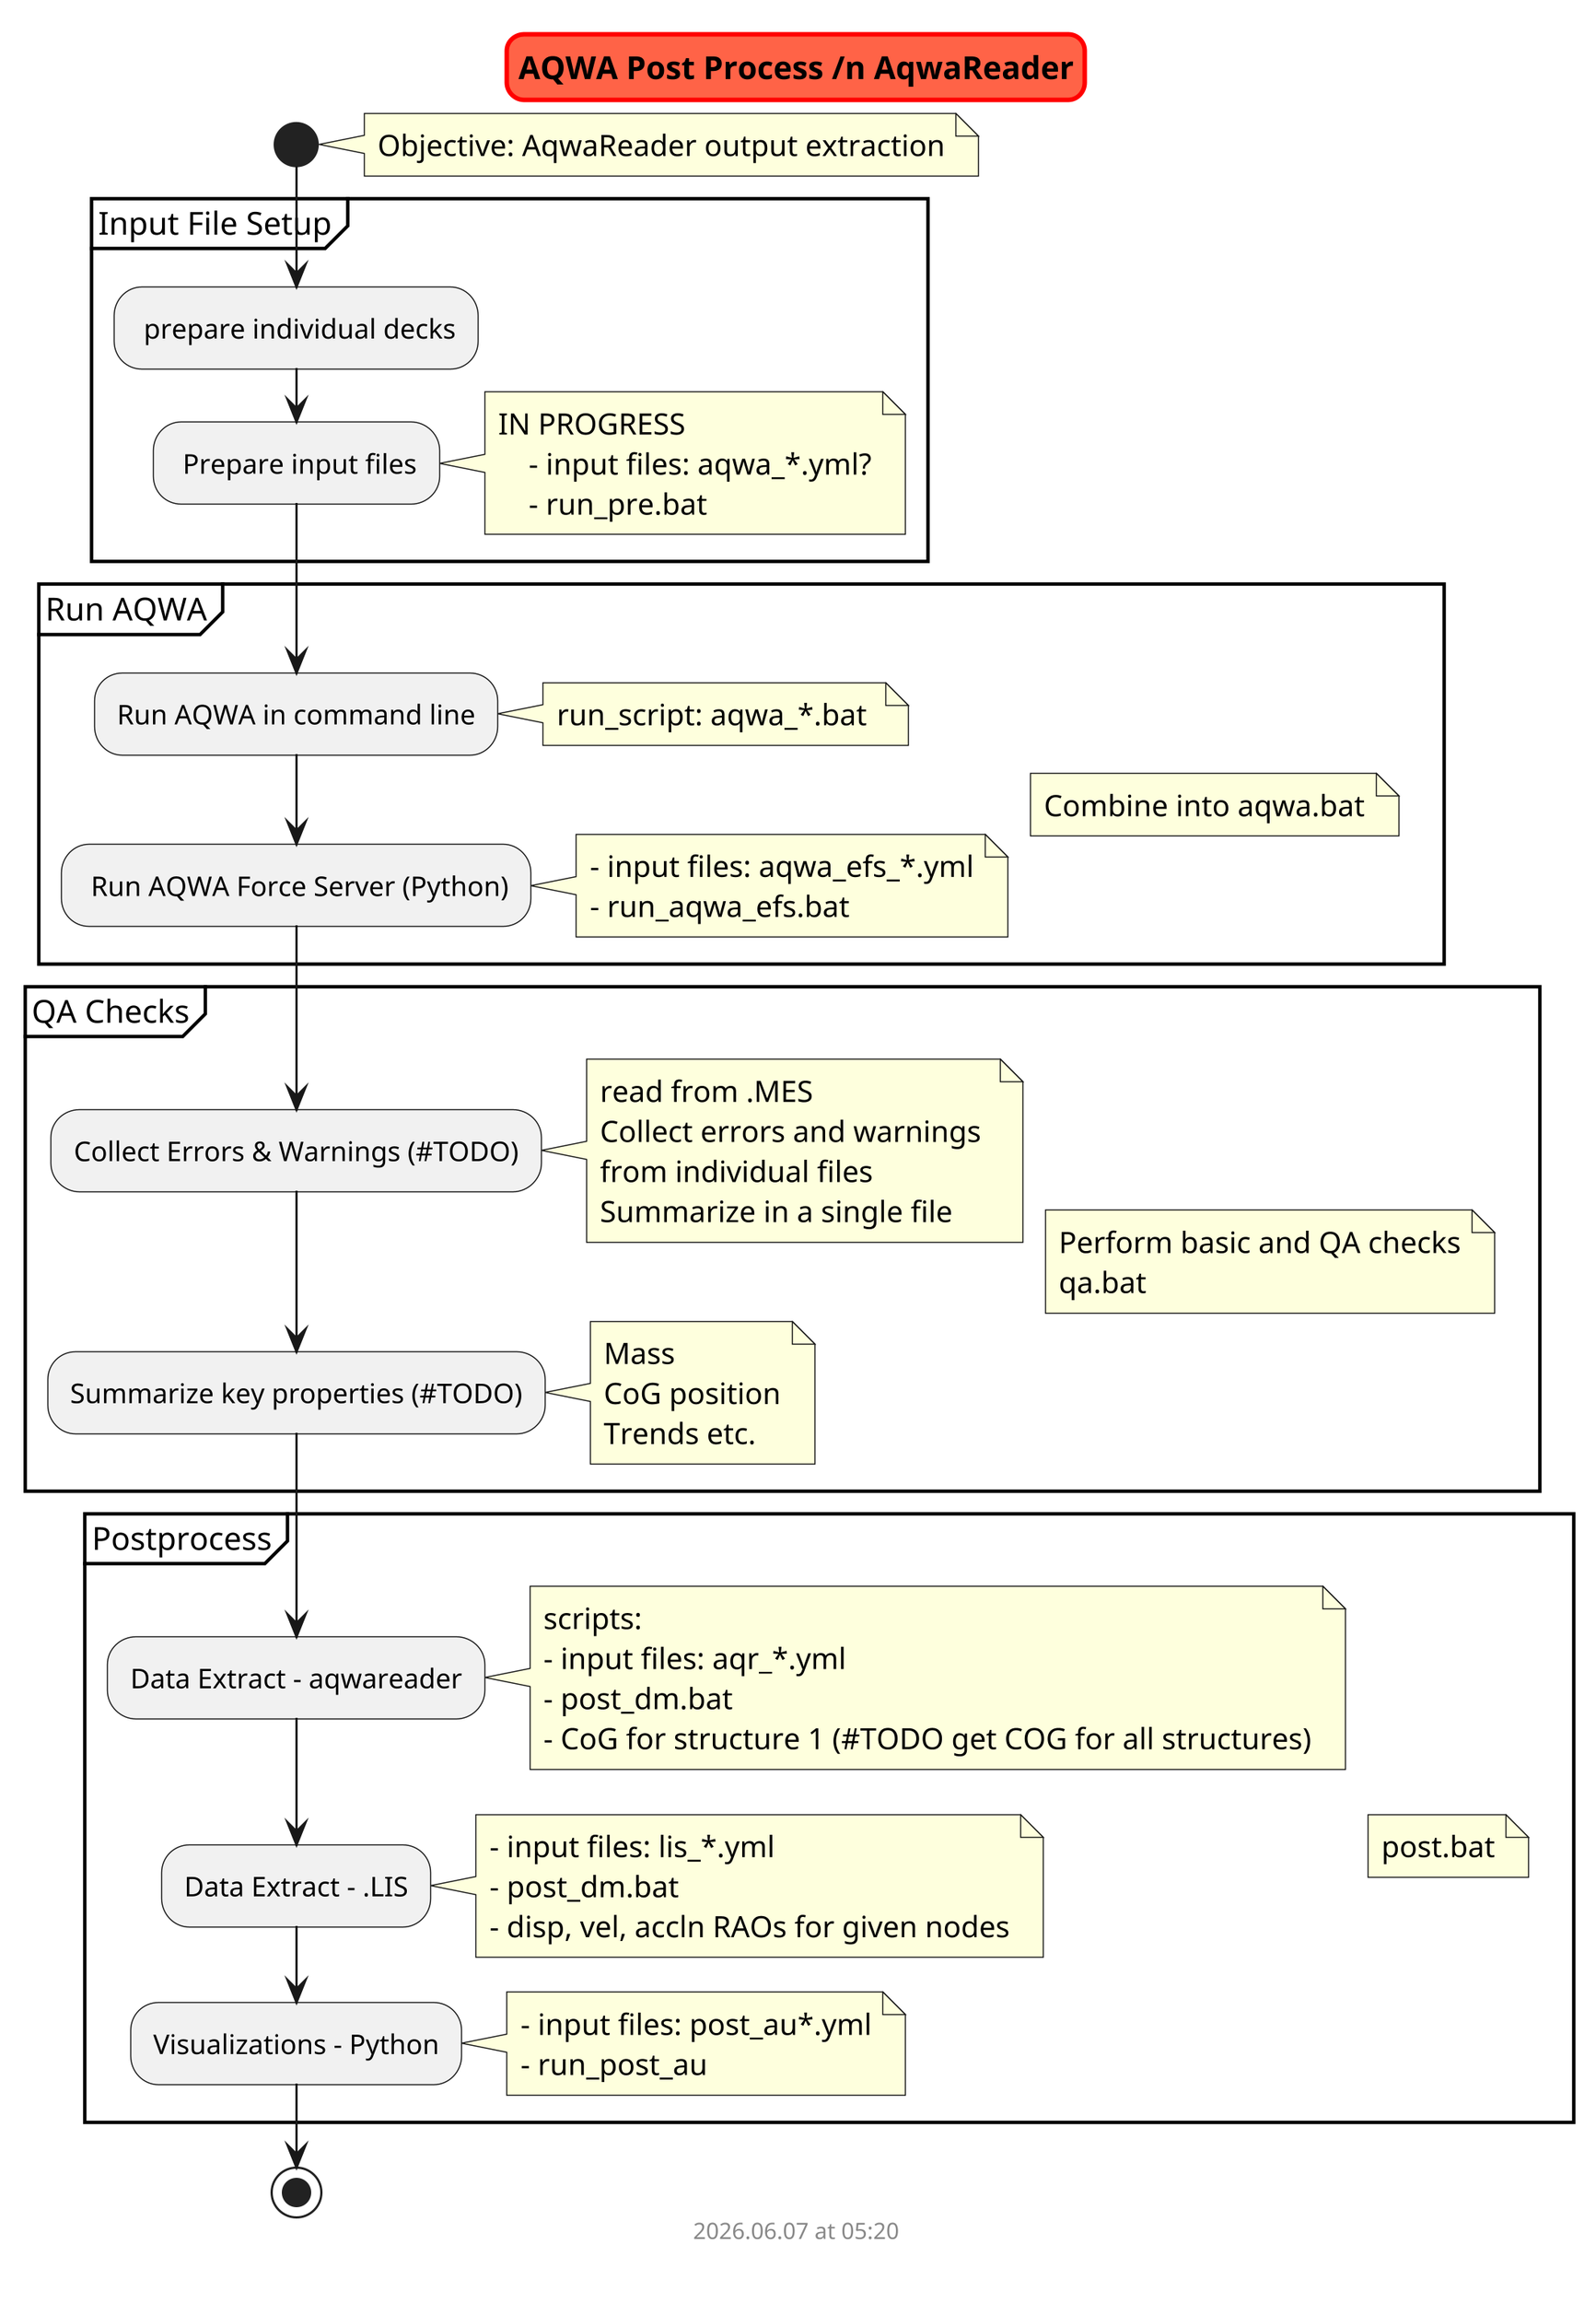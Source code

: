 @startuml aqwa_running
scale 3
skinparam titleBorderRoundCorner 15
skinparam titleBorderThickness 2
skinparam titleBorderColor red
skinparam titleBackgroundColor Tomato

title AQWA Post Process /n AqwaReader

start

    note right
        Objective: AqwaReader output extraction
    end note

    partition "Input File Setup" {

        : prepare individual decks;
        : Prepare input files;
            note right
            IN PROGRESS
                - input files: aqwa_*.yml?
                - run_pre.bat
            end note

    }

    partition "Run AQWA" {
            note right
            Combine into aqwa.bat
            end note

        :Run AQWA in command line;
            note right
                run_script: aqwa_*.bat 
            end note

        : Run AQWA Force Server (Python);
            note right
                - input files: aqwa_efs_*.yml
                - run_aqwa_efs.bat
            end note

    }

    partition "QA Checks" {
            note right
            Perform basic and QA checks
            qa.bat
            end note

        :Collect Errors & Warnings (#TODO);
            note right
             read from .MES
             Collect errors and warnings 
             from individual files
             Summarize in a single file
            end note

        :Summarize key properties (#TODO);
            note right
             Mass
             CoG position
             Trends etc.
            end note

    }

    partition "Postprocess" {
            note right
            post.bat
            end note

        :Data Extract - aqwareader;
            note right
             scripts:
             - input files: aqr_*.yml
             - post_dm.bat
             - CoG for structure 1 (#TODO get COG for all structures)
            end note

        :Data Extract - .LIS;
            note right
             - input files: lis_*.yml
             - post_dm.bat
             - disp, vel, accln RAOs for given nodes
            end note

        :Visualizations - Python;
            note right
             - input files: post_au*.yml
             - run_post_au
            end note

    }

stop

footer
%date("yyyy.MM.dd' at 'HH:mm")
%filename()
end footer

@enduml
